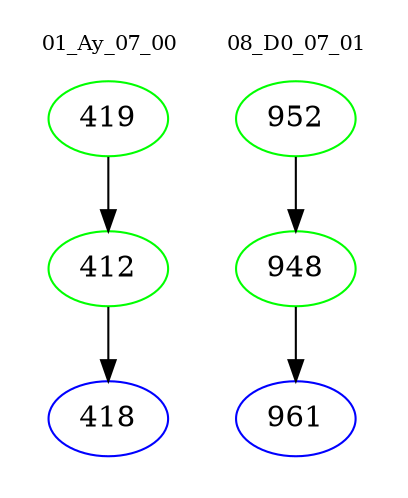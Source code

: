 digraph{
subgraph cluster_0 {
color = white
label = "01_Ay_07_00";
fontsize=10;
T0_419 [label="419", color="green"]
T0_419 -> T0_412 [color="black"]
T0_412 [label="412", color="green"]
T0_412 -> T0_418 [color="black"]
T0_418 [label="418", color="blue"]
}
subgraph cluster_1 {
color = white
label = "08_D0_07_01";
fontsize=10;
T1_952 [label="952", color="green"]
T1_952 -> T1_948 [color="black"]
T1_948 [label="948", color="green"]
T1_948 -> T1_961 [color="black"]
T1_961 [label="961", color="blue"]
}
}
